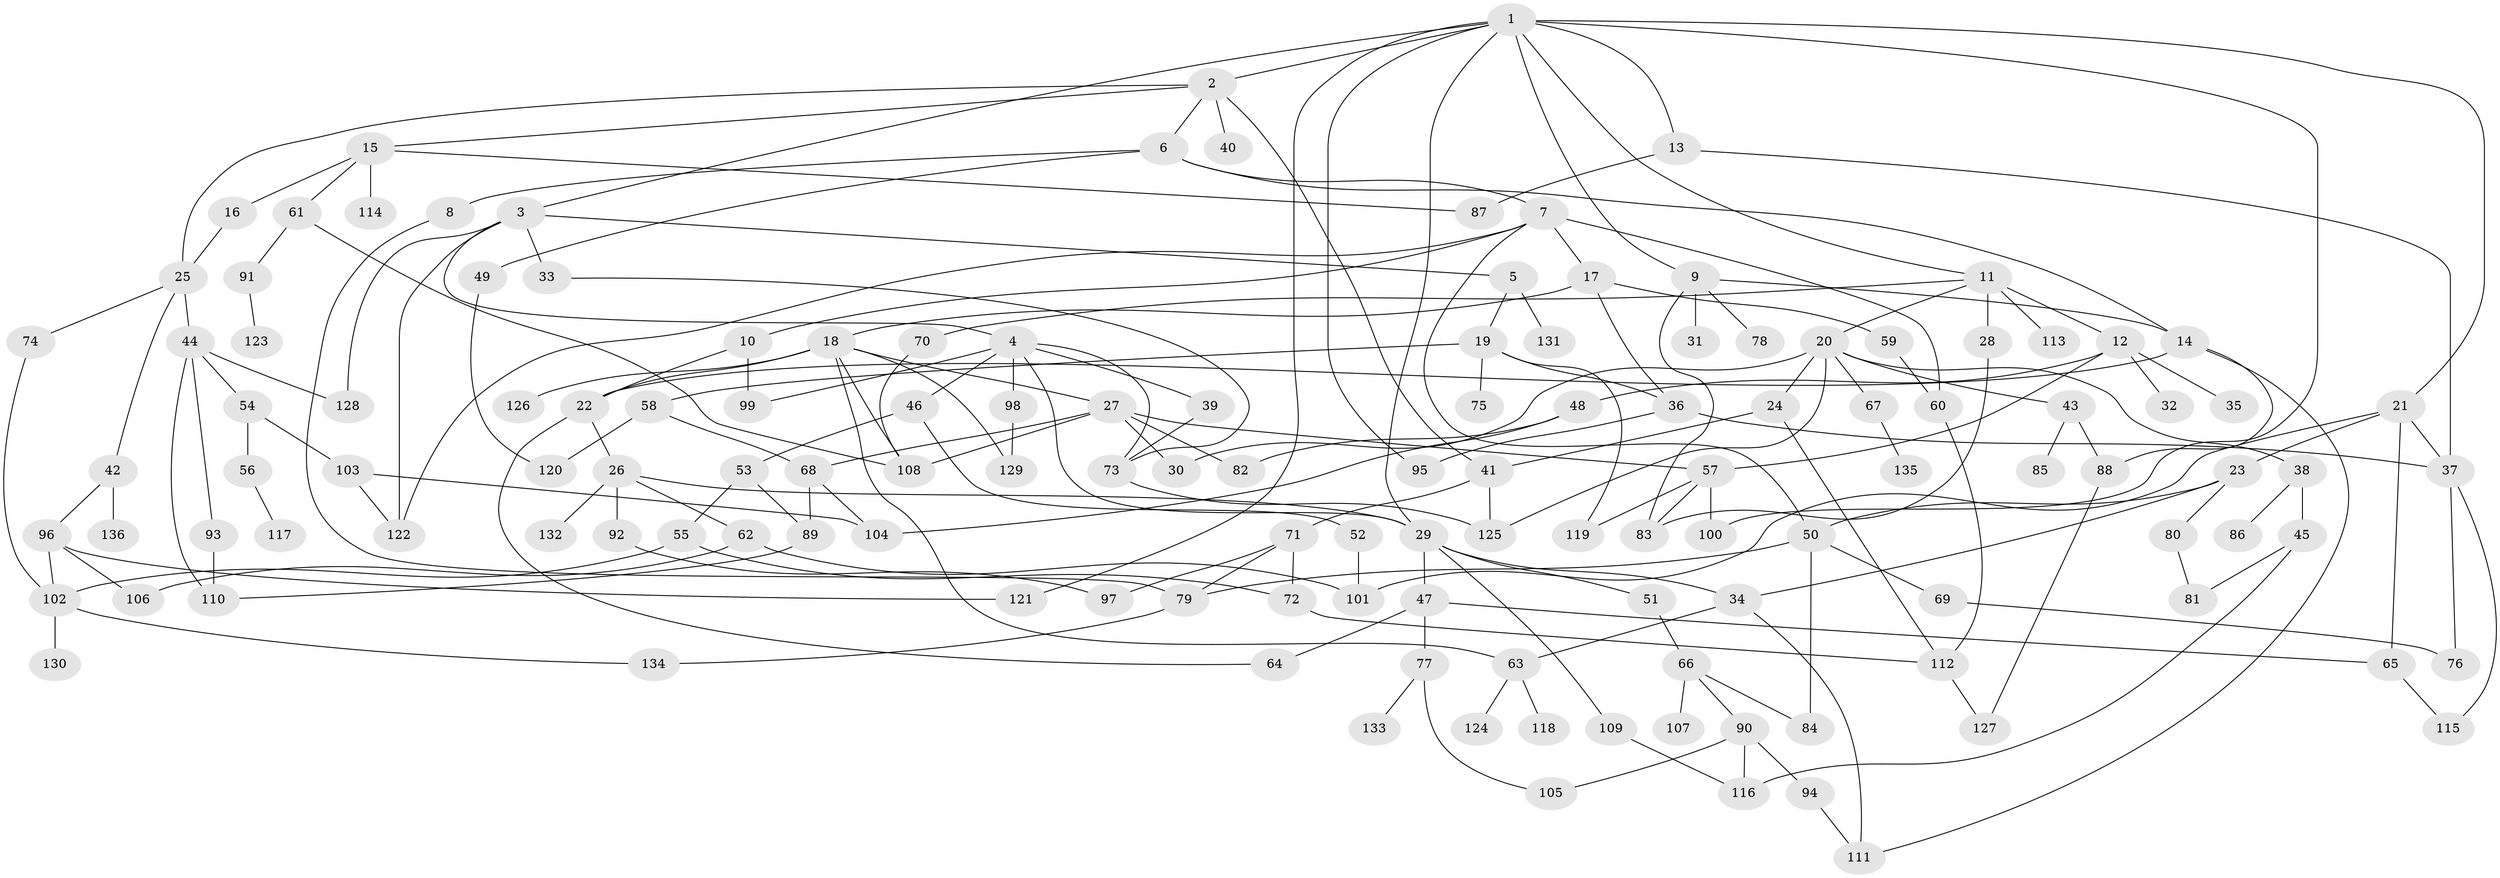 // Generated by graph-tools (version 1.1) at 2025/10/02/27/25 16:10:55]
// undirected, 136 vertices, 203 edges
graph export_dot {
graph [start="1"]
  node [color=gray90,style=filled];
  1;
  2;
  3;
  4;
  5;
  6;
  7;
  8;
  9;
  10;
  11;
  12;
  13;
  14;
  15;
  16;
  17;
  18;
  19;
  20;
  21;
  22;
  23;
  24;
  25;
  26;
  27;
  28;
  29;
  30;
  31;
  32;
  33;
  34;
  35;
  36;
  37;
  38;
  39;
  40;
  41;
  42;
  43;
  44;
  45;
  46;
  47;
  48;
  49;
  50;
  51;
  52;
  53;
  54;
  55;
  56;
  57;
  58;
  59;
  60;
  61;
  62;
  63;
  64;
  65;
  66;
  67;
  68;
  69;
  70;
  71;
  72;
  73;
  74;
  75;
  76;
  77;
  78;
  79;
  80;
  81;
  82;
  83;
  84;
  85;
  86;
  87;
  88;
  89;
  90;
  91;
  92;
  93;
  94;
  95;
  96;
  97;
  98;
  99;
  100;
  101;
  102;
  103;
  104;
  105;
  106;
  107;
  108;
  109;
  110;
  111;
  112;
  113;
  114;
  115;
  116;
  117;
  118;
  119;
  120;
  121;
  122;
  123;
  124;
  125;
  126;
  127;
  128;
  129;
  130;
  131;
  132;
  133;
  134;
  135;
  136;
  1 -- 2;
  1 -- 3;
  1 -- 9;
  1 -- 11;
  1 -- 13;
  1 -- 21;
  1 -- 29;
  1 -- 95;
  1 -- 121;
  1 -- 100;
  2 -- 6;
  2 -- 15;
  2 -- 40;
  2 -- 41;
  2 -- 25;
  3 -- 4;
  3 -- 5;
  3 -- 33;
  3 -- 128;
  3 -- 122;
  4 -- 39;
  4 -- 46;
  4 -- 98;
  4 -- 99;
  4 -- 73;
  4 -- 29;
  5 -- 19;
  5 -- 131;
  6 -- 7;
  6 -- 8;
  6 -- 49;
  6 -- 14;
  7 -- 10;
  7 -- 17;
  7 -- 50;
  7 -- 60;
  7 -- 122;
  8 -- 79;
  9 -- 14;
  9 -- 31;
  9 -- 78;
  9 -- 83;
  10 -- 22;
  10 -- 99;
  11 -- 12;
  11 -- 20;
  11 -- 28;
  11 -- 70;
  11 -- 113;
  12 -- 32;
  12 -- 35;
  12 -- 48;
  12 -- 57;
  13 -- 37;
  13 -- 87;
  14 -- 111;
  14 -- 22;
  14 -- 88;
  15 -- 16;
  15 -- 61;
  15 -- 87;
  15 -- 114;
  16 -- 25;
  17 -- 18;
  17 -- 36;
  17 -- 59;
  18 -- 22;
  18 -- 27;
  18 -- 108;
  18 -- 126;
  18 -- 129;
  18 -- 63;
  19 -- 58;
  19 -- 75;
  19 -- 119;
  19 -- 36;
  20 -- 24;
  20 -- 30;
  20 -- 38;
  20 -- 43;
  20 -- 67;
  20 -- 125;
  21 -- 23;
  21 -- 101;
  21 -- 65;
  21 -- 37;
  22 -- 26;
  22 -- 64;
  23 -- 34;
  23 -- 80;
  23 -- 50;
  24 -- 112;
  24 -- 41;
  25 -- 42;
  25 -- 44;
  25 -- 74;
  26 -- 62;
  26 -- 92;
  26 -- 132;
  26 -- 29;
  27 -- 57;
  27 -- 68;
  27 -- 108;
  27 -- 82;
  27 -- 30;
  28 -- 83;
  29 -- 47;
  29 -- 51;
  29 -- 109;
  29 -- 34;
  33 -- 73;
  34 -- 63;
  34 -- 111;
  36 -- 37;
  36 -- 95;
  37 -- 76;
  37 -- 115;
  38 -- 45;
  38 -- 86;
  39 -- 73;
  41 -- 71;
  41 -- 125;
  42 -- 96;
  42 -- 136;
  43 -- 85;
  43 -- 88;
  44 -- 54;
  44 -- 93;
  44 -- 110;
  44 -- 128;
  45 -- 81;
  45 -- 116;
  46 -- 52;
  46 -- 53;
  47 -- 65;
  47 -- 77;
  47 -- 64;
  48 -- 82;
  48 -- 104;
  49 -- 120;
  50 -- 69;
  50 -- 79;
  50 -- 84;
  51 -- 66;
  52 -- 101;
  53 -- 55;
  53 -- 89;
  54 -- 56;
  54 -- 103;
  55 -- 102;
  55 -- 72;
  56 -- 117;
  57 -- 83;
  57 -- 100;
  57 -- 119;
  58 -- 120;
  58 -- 68;
  59 -- 60;
  60 -- 112;
  61 -- 91;
  61 -- 108;
  62 -- 101;
  62 -- 106;
  63 -- 118;
  63 -- 124;
  65 -- 115;
  66 -- 84;
  66 -- 90;
  66 -- 107;
  67 -- 135;
  68 -- 89;
  68 -- 104;
  69 -- 76;
  70 -- 108;
  71 -- 72;
  71 -- 97;
  71 -- 79;
  72 -- 112;
  73 -- 125;
  74 -- 102;
  77 -- 105;
  77 -- 133;
  79 -- 134;
  80 -- 81;
  88 -- 127;
  89 -- 110;
  90 -- 94;
  90 -- 116;
  90 -- 105;
  91 -- 123;
  92 -- 97;
  93 -- 110;
  94 -- 111;
  96 -- 102;
  96 -- 106;
  96 -- 121;
  98 -- 129;
  102 -- 130;
  102 -- 134;
  103 -- 104;
  103 -- 122;
  109 -- 116;
  112 -- 127;
}
